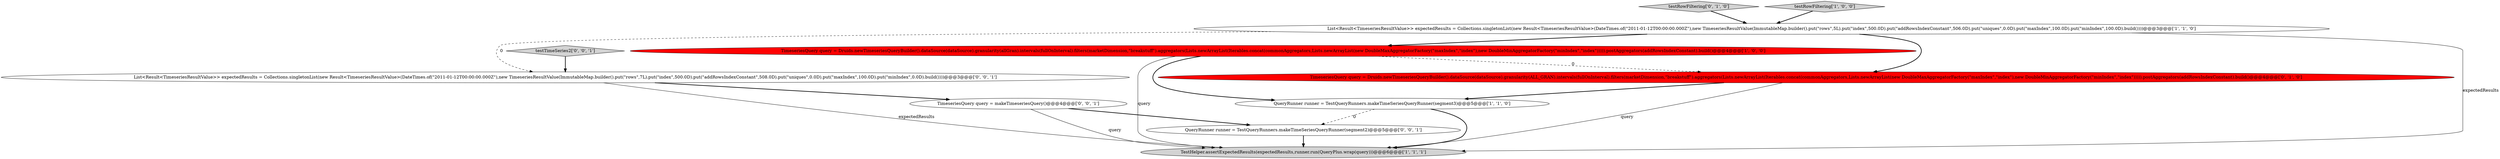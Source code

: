 digraph {
8 [style = filled, label = "TimeseriesQuery query = makeTimeseriesQuery()@@@4@@@['0', '0', '1']", fillcolor = white, shape = ellipse image = "AAA0AAABBB3BBB"];
3 [style = filled, label = "QueryRunner runner = TestQueryRunners.makeTimeSeriesQueryRunner(segment3)@@@5@@@['1', '1', '0']", fillcolor = white, shape = ellipse image = "AAA0AAABBB1BBB"];
4 [style = filled, label = "TestHelper.assertExpectedResults(expectedResults,runner.run(QueryPlus.wrap(query)))@@@6@@@['1', '1', '1']", fillcolor = lightgray, shape = ellipse image = "AAA0AAABBB1BBB"];
7 [style = filled, label = "testTimeSeries2['0', '0', '1']", fillcolor = lightgray, shape = diamond image = "AAA0AAABBB3BBB"];
6 [style = filled, label = "testRowFiltering['0', '1', '0']", fillcolor = lightgray, shape = diamond image = "AAA0AAABBB2BBB"];
0 [style = filled, label = "testRowFiltering['1', '0', '0']", fillcolor = lightgray, shape = diamond image = "AAA0AAABBB1BBB"];
9 [style = filled, label = "List<Result<TimeseriesResultValue>> expectedResults = Collections.singletonList(new Result<TimeseriesResultValue>(DateTimes.of(\"2011-01-12T00:00:00.000Z\"),new TimeseriesResultValue(ImmutableMap.builder().put(\"rows\",7L).put(\"index\",500.0D).put(\"addRowsIndexConstant\",508.0D).put(\"uniques\",0.0D).put(\"maxIndex\",100.0D).put(\"minIndex\",0.0D).build())))@@@3@@@['0', '0', '1']", fillcolor = white, shape = ellipse image = "AAA0AAABBB3BBB"];
10 [style = filled, label = "QueryRunner runner = TestQueryRunners.makeTimeSeriesQueryRunner(segment2)@@@5@@@['0', '0', '1']", fillcolor = white, shape = ellipse image = "AAA0AAABBB3BBB"];
2 [style = filled, label = "TimeseriesQuery query = Druids.newTimeseriesQueryBuilder().dataSource(dataSource).granularity(allGran).intervals(fullOnInterval).filters(marketDimension,\"breakstuff\").aggregators(Lists.newArrayList(Iterables.concat(commonAggregators,Lists.newArrayList(new DoubleMaxAggregatorFactory(\"maxIndex\",\"index\"),new DoubleMinAggregatorFactory(\"minIndex\",\"index\"))))).postAggregators(addRowsIndexConstant).build()@@@4@@@['1', '0', '0']", fillcolor = red, shape = ellipse image = "AAA1AAABBB1BBB"];
5 [style = filled, label = "TimeseriesQuery query = Druids.newTimeseriesQueryBuilder().dataSource(dataSource).granularity(ALL_GRAN).intervals(fullOnInterval).filters(marketDimension,\"breakstuff\").aggregators(Lists.newArrayList(Iterables.concat(commonAggregators,Lists.newArrayList(new DoubleMaxAggregatorFactory(\"maxIndex\",\"index\"),new DoubleMinAggregatorFactory(\"minIndex\",\"index\"))))).postAggregators(addRowsIndexConstant).build()@@@4@@@['0', '1', '0']", fillcolor = red, shape = ellipse image = "AAA1AAABBB2BBB"];
1 [style = filled, label = "List<Result<TimeseriesResultValue>> expectedResults = Collections.singletonList(new Result<TimeseriesResultValue>(DateTimes.of(\"2011-01-12T00:00:00.000Z\"),new TimeseriesResultValue(ImmutableMap.builder().put(\"rows\",5L).put(\"index\",500.0D).put(\"addRowsIndexConstant\",506.0D).put(\"uniques\",0.0D).put(\"maxIndex\",100.0D).put(\"minIndex\",100.0D).build())))@@@3@@@['1', '1', '0']", fillcolor = white, shape = ellipse image = "AAA0AAABBB1BBB"];
1->5 [style = bold, label=""];
5->3 [style = bold, label=""];
7->9 [style = bold, label=""];
6->1 [style = bold, label=""];
8->10 [style = bold, label=""];
2->4 [style = solid, label="query"];
5->4 [style = solid, label="query"];
1->2 [style = bold, label=""];
8->4 [style = solid, label="query"];
2->5 [style = dashed, label="0"];
9->4 [style = solid, label="expectedResults"];
1->9 [style = dashed, label="0"];
3->10 [style = dashed, label="0"];
9->8 [style = bold, label=""];
3->4 [style = bold, label=""];
0->1 [style = bold, label=""];
1->4 [style = solid, label="expectedResults"];
2->3 [style = bold, label=""];
10->4 [style = bold, label=""];
}
